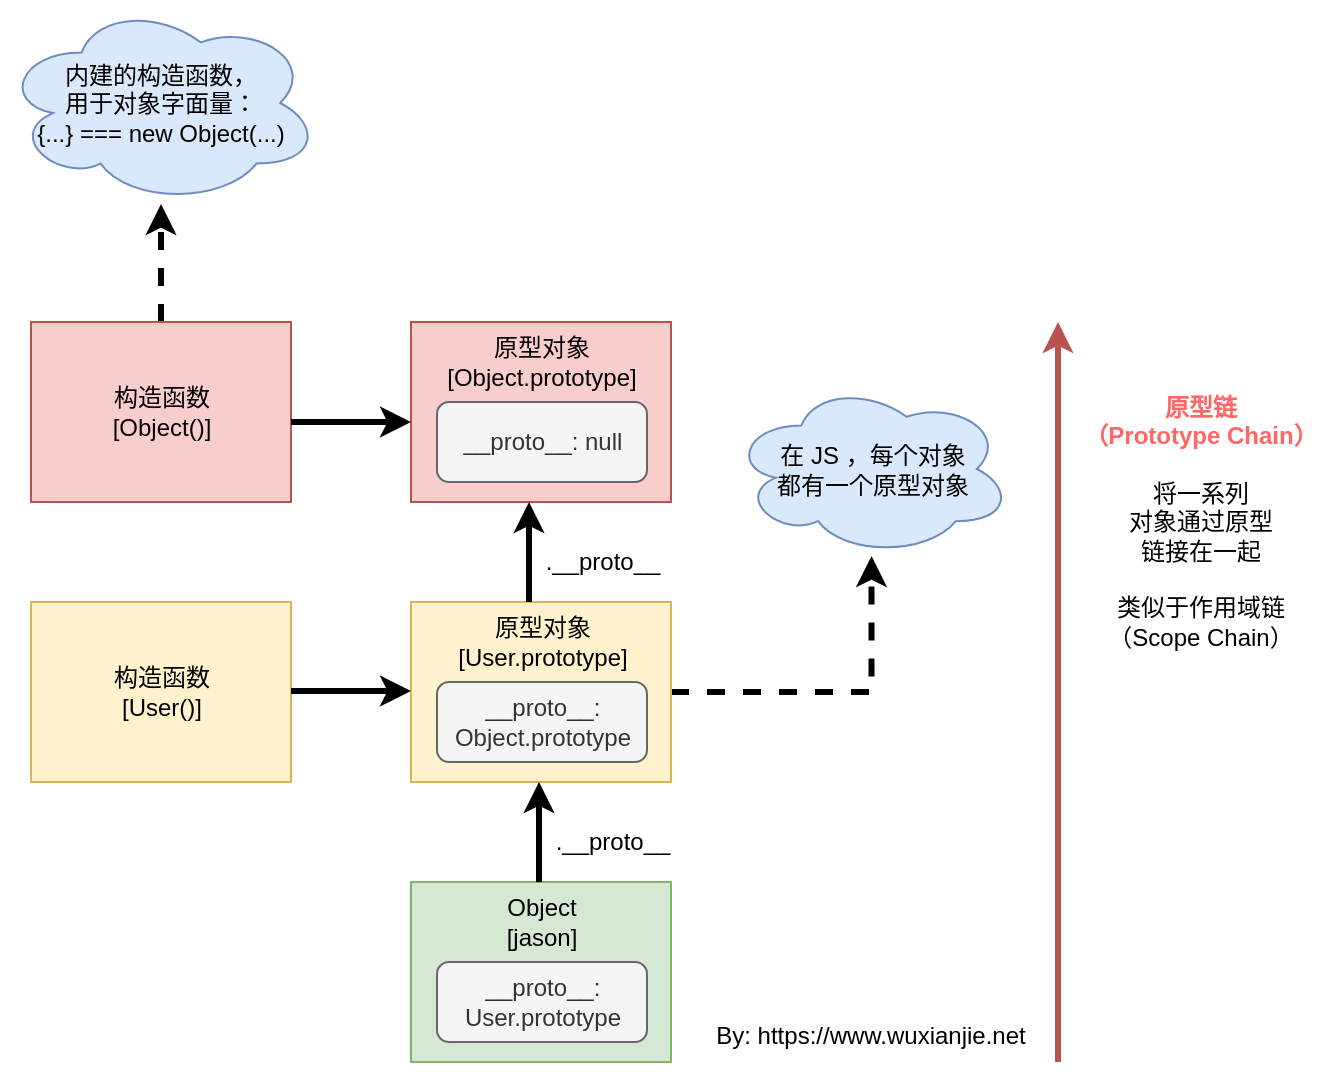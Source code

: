 <mxfile version="14.6.13" type="device"><diagram id="biBVdKJM2-vLaGsxH9ty" name="第 1 页"><mxGraphModel dx="1502" dy="788" grid="0" gridSize="10" guides="1" tooltips="1" connect="1" arrows="1" fold="1" page="1" pageScale="1" pageWidth="850" pageHeight="1100" math="0" shadow="0"><root><mxCell id="0"/><mxCell id="1" parent="0"/><mxCell id="F4r6hJBkagl_g1XLph_M-1" value="" style="rounded=0;whiteSpace=wrap;html=1;fillColor=#d5e8d4;strokeColor=#82b366;" parent="1" vertex="1"><mxGeometry x="262.5" y="670" width="130" height="90" as="geometry"/></mxCell><mxCell id="F4r6hJBkagl_g1XLph_M-2" value="Object&lt;br&gt;[jason]" style="text;html=1;strokeColor=none;fillColor=none;align=center;verticalAlign=middle;whiteSpace=wrap;rounded=0;" parent="1" vertex="1"><mxGeometry x="308" y="680" width="40" height="20" as="geometry"/></mxCell><mxCell id="F4r6hJBkagl_g1XLph_M-4" value="__proto__:&lt;br&gt;User.prototype" style="rounded=1;whiteSpace=wrap;html=1;fillColor=#f5f5f5;strokeColor=#666666;fontColor=#333333;" parent="1" vertex="1"><mxGeometry x="275.5" y="710" width="105" height="40" as="geometry"/></mxCell><mxCell id="F4r6hJBkagl_g1XLph_M-30" value="" style="edgeStyle=orthogonalEdgeStyle;rounded=0;orthogonalLoop=1;jettySize=auto;html=1;strokeWidth=3;dashed=1;" parent="1" source="F4r6hJBkagl_g1XLph_M-5" target="F4r6hJBkagl_g1XLph_M-29" edge="1"><mxGeometry relative="1" as="geometry"/></mxCell><mxCell id="F4r6hJBkagl_g1XLph_M-5" value="" style="rounded=0;whiteSpace=wrap;html=1;fillColor=#fff2cc;strokeColor=#d6b656;" parent="1" vertex="1"><mxGeometry x="262.5" y="530" width="130" height="90" as="geometry"/></mxCell><mxCell id="F4r6hJBkagl_g1XLph_M-6" value="原型对象&lt;br&gt;[User.prototype]" style="text;html=1;strokeColor=none;fillColor=none;align=center;verticalAlign=middle;whiteSpace=wrap;rounded=0;" parent="1" vertex="1"><mxGeometry x="300.75" y="540" width="54.5" height="20" as="geometry"/></mxCell><mxCell id="F4r6hJBkagl_g1XLph_M-7" value="__proto__:&lt;br&gt;Object.prototype" style="rounded=1;whiteSpace=wrap;html=1;fillColor=#f5f5f5;strokeColor=#666666;fontColor=#333333;" parent="1" vertex="1"><mxGeometry x="275.5" y="570" width="105" height="40" as="geometry"/></mxCell><mxCell id="F4r6hJBkagl_g1XLph_M-8" value="构造函数&lt;br&gt;[User()]" style="rounded=0;whiteSpace=wrap;html=1;fillColor=#fff2cc;strokeColor=#d6b656;" parent="1" vertex="1"><mxGeometry x="72.5" y="530" width="130" height="90" as="geometry"/></mxCell><mxCell id="F4r6hJBkagl_g1XLph_M-11" value="" style="rounded=0;whiteSpace=wrap;html=1;fillColor=#f8cecc;strokeColor=#b85450;" parent="1" vertex="1"><mxGeometry x="262.5" y="390" width="130" height="90" as="geometry"/></mxCell><mxCell id="F4r6hJBkagl_g1XLph_M-12" value="原型对象&lt;br&gt;[Object.prototype]" style="text;html=1;strokeColor=none;fillColor=none;align=center;verticalAlign=middle;whiteSpace=wrap;rounded=0;" parent="1" vertex="1"><mxGeometry x="308" y="400" width="40" height="20" as="geometry"/></mxCell><mxCell id="F4r6hJBkagl_g1XLph_M-13" value="__proto__: null" style="rounded=1;whiteSpace=wrap;html=1;fillColor=#f5f5f5;strokeColor=#666666;fontColor=#333333;" parent="1" vertex="1"><mxGeometry x="275.5" y="430" width="105" height="40" as="geometry"/></mxCell><mxCell id="F4r6hJBkagl_g1XLph_M-32" value="" style="edgeStyle=orthogonalEdgeStyle;rounded=0;orthogonalLoop=1;jettySize=auto;html=1;dashed=1;strokeWidth=3;" parent="1" source="F4r6hJBkagl_g1XLph_M-14" target="F4r6hJBkagl_g1XLph_M-31" edge="1"><mxGeometry relative="1" as="geometry"/></mxCell><mxCell id="F4r6hJBkagl_g1XLph_M-14" value="&lt;span&gt;构造函数&lt;/span&gt;&lt;br&gt;&lt;span&gt;[Object()]&lt;/span&gt;" style="rounded=0;whiteSpace=wrap;html=1;fillColor=#f8cecc;strokeColor=#b85450;" parent="1" vertex="1"><mxGeometry x="72.5" y="390" width="130" height="90" as="geometry"/></mxCell><mxCell id="F4r6hJBkagl_g1XLph_M-20" value="" style="endArrow=classic;html=1;strokeWidth=3;" parent="1" edge="1"><mxGeometry width="50" height="50" relative="1" as="geometry"><mxPoint x="326.5" y="670" as="sourcePoint"/><mxPoint x="326.5" y="620" as="targetPoint"/></mxGeometry></mxCell><mxCell id="F4r6hJBkagl_g1XLph_M-21" value=".__proto__" style="text;html=1;align=center;verticalAlign=middle;resizable=0;points=[];autosize=1;strokeColor=none;" parent="1" vertex="1"><mxGeometry x="327.5" y="640" width="70" height="20" as="geometry"/></mxCell><mxCell id="F4r6hJBkagl_g1XLph_M-22" value="" style="endArrow=classic;html=1;strokeWidth=3;" parent="1" edge="1"><mxGeometry width="50" height="50" relative="1" as="geometry"><mxPoint x="321.5" y="530" as="sourcePoint"/><mxPoint x="321.5" y="480" as="targetPoint"/></mxGeometry></mxCell><mxCell id="F4r6hJBkagl_g1XLph_M-23" value=".__proto__" style="text;html=1;align=center;verticalAlign=middle;resizable=0;points=[];autosize=1;strokeColor=none;" parent="1" vertex="1"><mxGeometry x="322.5" y="500" width="70" height="20" as="geometry"/></mxCell><mxCell id="F4r6hJBkagl_g1XLph_M-24" value="" style="endArrow=classic;html=1;strokeWidth=3;" parent="1" edge="1"><mxGeometry width="50" height="50" relative="1" as="geometry"><mxPoint x="202.5" y="574.5" as="sourcePoint"/><mxPoint x="262.5" y="574.5" as="targetPoint"/></mxGeometry></mxCell><mxCell id="F4r6hJBkagl_g1XLph_M-25" value="" style="endArrow=classic;html=1;strokeWidth=3;" parent="1" edge="1"><mxGeometry width="50" height="50" relative="1" as="geometry"><mxPoint x="202.5" y="440" as="sourcePoint"/><mxPoint x="262.5" y="440" as="targetPoint"/></mxGeometry></mxCell><mxCell id="F4r6hJBkagl_g1XLph_M-29" value="在 JS ，每个对象&lt;br&gt;都有一个原型对象" style="ellipse;shape=cloud;whiteSpace=wrap;html=1;rounded=0;strokeColor=#6c8ebf;fillColor=#dae8fc;" parent="1" vertex="1"><mxGeometry x="422.5" y="420" width="140.5" height="87" as="geometry"/></mxCell><mxCell id="F4r6hJBkagl_g1XLph_M-31" value="&lt;span&gt;内建的构造函数，&lt;br&gt;用于对象字面量：&lt;/span&gt;&lt;br&gt;&lt;span&gt;{...} === new Object(...)&lt;/span&gt;" style="ellipse;shape=cloud;whiteSpace=wrap;html=1;rounded=0;strokeColor=#6c8ebf;fillColor=#dae8fc;" parent="1" vertex="1"><mxGeometry x="58" y="230" width="159" height="101" as="geometry"/></mxCell><mxCell id="F4r6hJBkagl_g1XLph_M-33" value="" style="endArrow=classic;html=1;strokeWidth=3;fillColor=#f8cecc;strokeColor=#b85450;" parent="1" edge="1"><mxGeometry width="50" height="50" relative="1" as="geometry"><mxPoint x="586" y="760" as="sourcePoint"/><mxPoint x="586" y="390" as="targetPoint"/></mxGeometry></mxCell><mxCell id="F4r6hJBkagl_g1XLph_M-34" value="&lt;b&gt;&lt;font color=&quot;#ff6666&quot;&gt;原型链&lt;br&gt;（Prototype Chain）&lt;/font&gt;&lt;/b&gt;&lt;br&gt;&lt;br&gt;将一系列&lt;br&gt;对象通过原型&lt;br&gt;链接在一起&lt;br&gt;&lt;br&gt;类似于作用域链&lt;br&gt;（Scope Chain）" style="text;html=1;align=center;verticalAlign=middle;resizable=0;points=[];autosize=1;strokeColor=none;rotation=0;" parent="1" vertex="1"><mxGeometry x="593" y="425" width="127" height="130" as="geometry"/></mxCell><mxCell id="UwZohyGN_sWN4AZEMVd0-1" value="By: https://www.wuxianjie.net" style="text;html=1;strokeColor=none;fillColor=none;align=center;verticalAlign=middle;whiteSpace=wrap;rounded=0;" parent="1" vertex="1"><mxGeometry x="412.25" y="736" width="161" height="22" as="geometry"/></mxCell></root></mxGraphModel></diagram></mxfile>